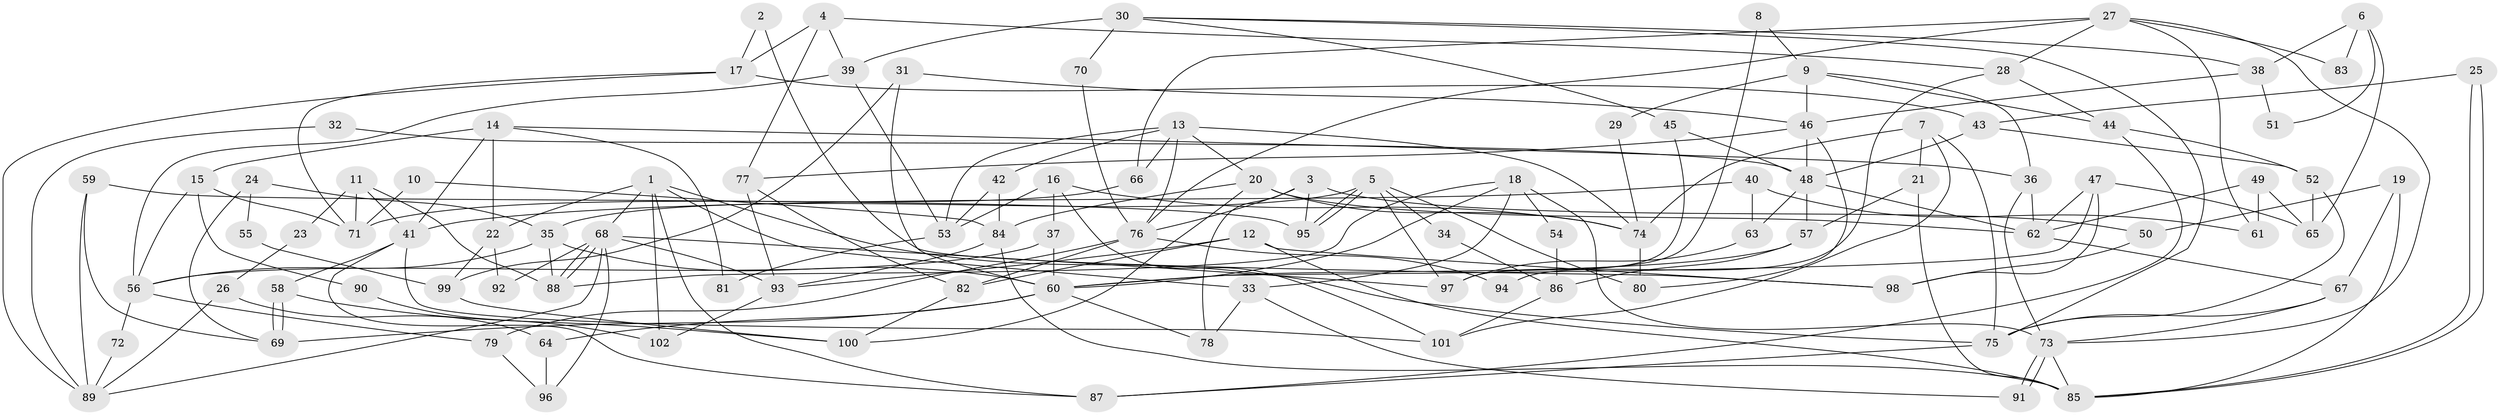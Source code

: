 // Generated by graph-tools (version 1.1) at 2025/14/03/09/25 04:14:52]
// undirected, 102 vertices, 204 edges
graph export_dot {
graph [start="1"]
  node [color=gray90,style=filled];
  1;
  2;
  3;
  4;
  5;
  6;
  7;
  8;
  9;
  10;
  11;
  12;
  13;
  14;
  15;
  16;
  17;
  18;
  19;
  20;
  21;
  22;
  23;
  24;
  25;
  26;
  27;
  28;
  29;
  30;
  31;
  32;
  33;
  34;
  35;
  36;
  37;
  38;
  39;
  40;
  41;
  42;
  43;
  44;
  45;
  46;
  47;
  48;
  49;
  50;
  51;
  52;
  53;
  54;
  55;
  56;
  57;
  58;
  59;
  60;
  61;
  62;
  63;
  64;
  65;
  66;
  67;
  68;
  69;
  70;
  71;
  72;
  73;
  74;
  75;
  76;
  77;
  78;
  79;
  80;
  81;
  82;
  83;
  84;
  85;
  86;
  87;
  88;
  89;
  90;
  91;
  92;
  93;
  94;
  95;
  96;
  97;
  98;
  99;
  100;
  101;
  102;
  1 -- 68;
  1 -- 87;
  1 -- 22;
  1 -- 33;
  1 -- 75;
  1 -- 102;
  2 -- 98;
  2 -- 17;
  3 -- 76;
  3 -- 95;
  3 -- 50;
  3 -- 78;
  4 -- 39;
  4 -- 77;
  4 -- 17;
  4 -- 28;
  5 -- 35;
  5 -- 95;
  5 -- 95;
  5 -- 34;
  5 -- 80;
  5 -- 97;
  6 -- 65;
  6 -- 38;
  6 -- 51;
  6 -- 83;
  7 -- 75;
  7 -- 21;
  7 -- 74;
  7 -- 101;
  8 -- 97;
  8 -- 9;
  9 -- 36;
  9 -- 46;
  9 -- 29;
  9 -- 44;
  10 -- 71;
  10 -- 84;
  11 -- 41;
  11 -- 71;
  11 -- 23;
  11 -- 88;
  12 -- 98;
  12 -- 85;
  12 -- 82;
  12 -- 93;
  13 -- 53;
  13 -- 74;
  13 -- 20;
  13 -- 42;
  13 -- 66;
  13 -- 76;
  14 -- 22;
  14 -- 36;
  14 -- 15;
  14 -- 41;
  14 -- 81;
  15 -- 71;
  15 -- 56;
  15 -- 90;
  16 -- 101;
  16 -- 53;
  16 -- 37;
  16 -- 74;
  17 -- 43;
  17 -- 71;
  17 -- 89;
  18 -- 33;
  18 -- 88;
  18 -- 54;
  18 -- 60;
  18 -- 73;
  19 -- 67;
  19 -- 85;
  19 -- 50;
  20 -- 74;
  20 -- 62;
  20 -- 84;
  20 -- 100;
  21 -- 57;
  21 -- 85;
  22 -- 99;
  22 -- 92;
  23 -- 26;
  24 -- 35;
  24 -- 69;
  24 -- 55;
  25 -- 43;
  25 -- 85;
  25 -- 85;
  26 -- 64;
  26 -- 89;
  27 -- 28;
  27 -- 73;
  27 -- 61;
  27 -- 66;
  27 -- 76;
  27 -- 83;
  28 -- 44;
  28 -- 94;
  29 -- 74;
  30 -- 75;
  30 -- 45;
  30 -- 38;
  30 -- 39;
  30 -- 70;
  31 -- 60;
  31 -- 46;
  31 -- 99;
  32 -- 48;
  32 -- 89;
  33 -- 78;
  33 -- 91;
  34 -- 86;
  35 -- 60;
  35 -- 88;
  35 -- 56;
  36 -- 62;
  36 -- 73;
  37 -- 56;
  37 -- 60;
  38 -- 46;
  38 -- 51;
  39 -- 56;
  39 -- 53;
  40 -- 41;
  40 -- 63;
  40 -- 61;
  41 -- 58;
  41 -- 87;
  41 -- 101;
  42 -- 84;
  42 -- 53;
  43 -- 48;
  43 -- 52;
  44 -- 87;
  44 -- 52;
  45 -- 48;
  45 -- 97;
  46 -- 80;
  46 -- 77;
  46 -- 48;
  47 -- 65;
  47 -- 60;
  47 -- 62;
  47 -- 98;
  48 -- 62;
  48 -- 57;
  48 -- 63;
  49 -- 62;
  49 -- 61;
  49 -- 65;
  50 -- 98;
  52 -- 75;
  52 -- 65;
  53 -- 81;
  54 -- 86;
  55 -- 99;
  56 -- 72;
  56 -- 79;
  57 -- 60;
  57 -- 86;
  58 -- 100;
  58 -- 69;
  58 -- 69;
  59 -- 89;
  59 -- 69;
  59 -- 95;
  60 -- 64;
  60 -- 69;
  60 -- 78;
  62 -- 67;
  63 -- 97;
  64 -- 96;
  66 -- 71;
  67 -- 73;
  67 -- 75;
  68 -- 88;
  68 -- 88;
  68 -- 93;
  68 -- 89;
  68 -- 92;
  68 -- 96;
  68 -- 97;
  70 -- 76;
  72 -- 89;
  73 -- 91;
  73 -- 91;
  73 -- 85;
  74 -- 80;
  75 -- 87;
  76 -- 79;
  76 -- 82;
  76 -- 94;
  77 -- 93;
  77 -- 82;
  79 -- 96;
  82 -- 100;
  84 -- 85;
  84 -- 93;
  86 -- 101;
  90 -- 102;
  93 -- 102;
  99 -- 100;
}
